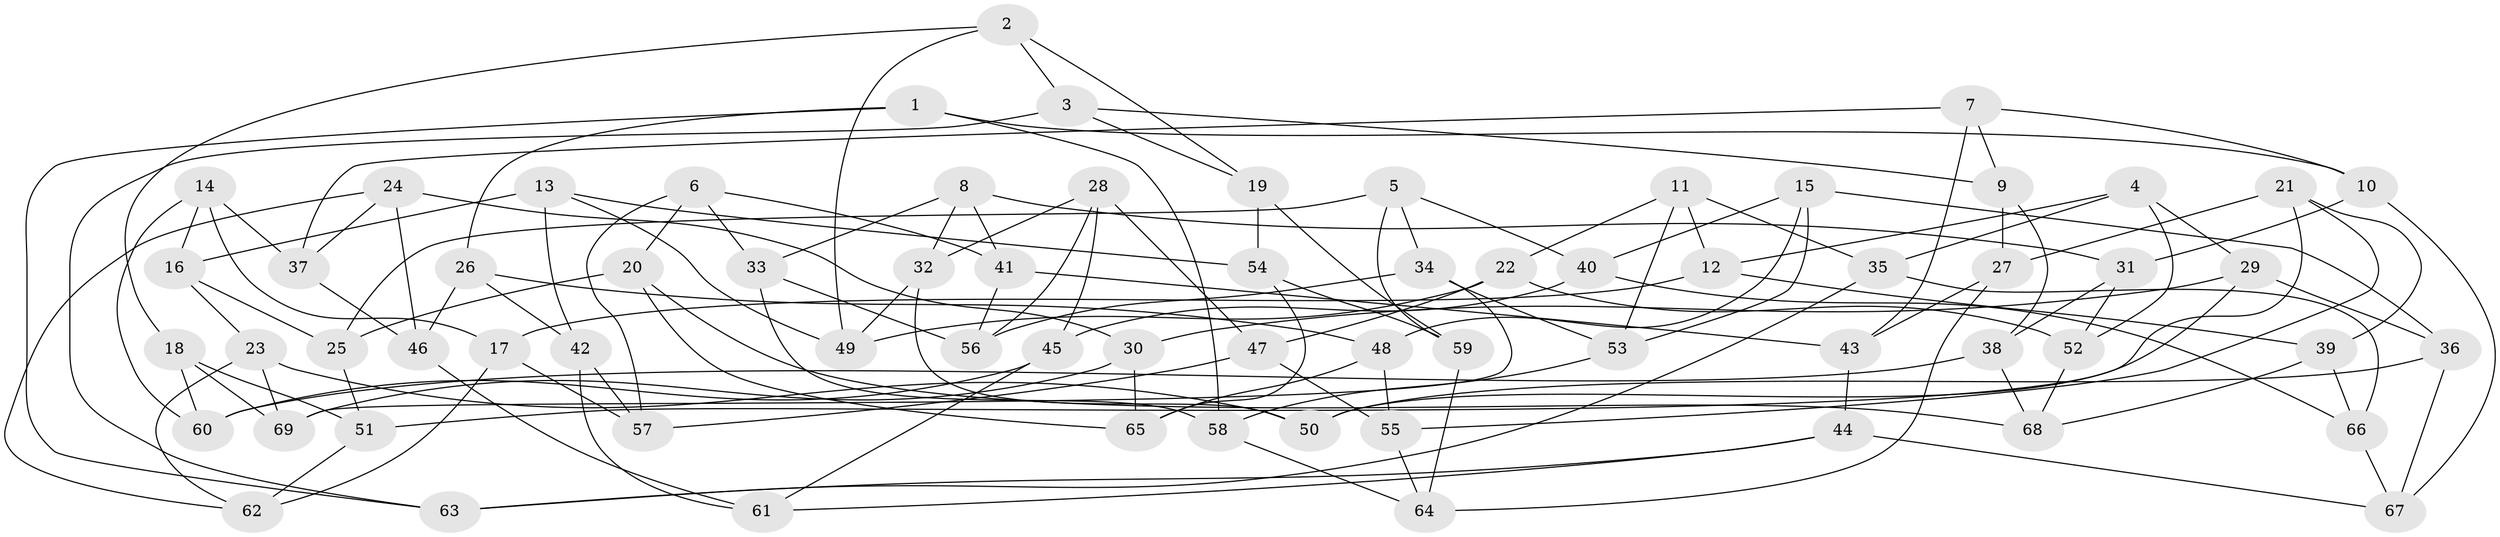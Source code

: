 // coarse degree distribution, {7: 0.05714285714285714, 4: 0.2, 6: 0.34285714285714286, 5: 0.34285714285714286, 3: 0.05714285714285714}
// Generated by graph-tools (version 1.1) at 2025/38/03/04/25 23:38:12]
// undirected, 69 vertices, 138 edges
graph export_dot {
  node [color=gray90,style=filled];
  1;
  2;
  3;
  4;
  5;
  6;
  7;
  8;
  9;
  10;
  11;
  12;
  13;
  14;
  15;
  16;
  17;
  18;
  19;
  20;
  21;
  22;
  23;
  24;
  25;
  26;
  27;
  28;
  29;
  30;
  31;
  32;
  33;
  34;
  35;
  36;
  37;
  38;
  39;
  40;
  41;
  42;
  43;
  44;
  45;
  46;
  47;
  48;
  49;
  50;
  51;
  52;
  53;
  54;
  55;
  56;
  57;
  58;
  59;
  60;
  61;
  62;
  63;
  64;
  65;
  66;
  67;
  68;
  69;
  1 -- 26;
  1 -- 58;
  1 -- 10;
  1 -- 63;
  2 -- 49;
  2 -- 3;
  2 -- 18;
  2 -- 19;
  3 -- 63;
  3 -- 19;
  3 -- 9;
  4 -- 29;
  4 -- 52;
  4 -- 35;
  4 -- 12;
  5 -- 25;
  5 -- 34;
  5 -- 40;
  5 -- 59;
  6 -- 20;
  6 -- 33;
  6 -- 57;
  6 -- 41;
  7 -- 37;
  7 -- 9;
  7 -- 10;
  7 -- 43;
  8 -- 33;
  8 -- 32;
  8 -- 31;
  8 -- 41;
  9 -- 27;
  9 -- 38;
  10 -- 31;
  10 -- 67;
  11 -- 53;
  11 -- 35;
  11 -- 22;
  11 -- 12;
  12 -- 39;
  12 -- 17;
  13 -- 16;
  13 -- 54;
  13 -- 42;
  13 -- 49;
  14 -- 37;
  14 -- 17;
  14 -- 16;
  14 -- 60;
  15 -- 36;
  15 -- 48;
  15 -- 40;
  15 -- 53;
  16 -- 25;
  16 -- 23;
  17 -- 62;
  17 -- 57;
  18 -- 51;
  18 -- 69;
  18 -- 60;
  19 -- 54;
  19 -- 59;
  20 -- 25;
  20 -- 65;
  20 -- 68;
  21 -- 27;
  21 -- 55;
  21 -- 51;
  21 -- 39;
  22 -- 52;
  22 -- 47;
  22 -- 49;
  23 -- 69;
  23 -- 62;
  23 -- 50;
  24 -- 37;
  24 -- 46;
  24 -- 62;
  24 -- 30;
  25 -- 51;
  26 -- 48;
  26 -- 42;
  26 -- 46;
  27 -- 64;
  27 -- 43;
  28 -- 32;
  28 -- 56;
  28 -- 47;
  28 -- 45;
  29 -- 30;
  29 -- 36;
  29 -- 50;
  30 -- 69;
  30 -- 65;
  31 -- 38;
  31 -- 52;
  32 -- 49;
  32 -- 50;
  33 -- 58;
  33 -- 56;
  34 -- 56;
  34 -- 69;
  34 -- 53;
  35 -- 66;
  35 -- 63;
  36 -- 50;
  36 -- 67;
  37 -- 46;
  38 -- 68;
  38 -- 60;
  39 -- 66;
  39 -- 68;
  40 -- 66;
  40 -- 45;
  41 -- 43;
  41 -- 56;
  42 -- 57;
  42 -- 61;
  43 -- 44;
  44 -- 63;
  44 -- 67;
  44 -- 61;
  45 -- 61;
  45 -- 60;
  46 -- 61;
  47 -- 57;
  47 -- 55;
  48 -- 65;
  48 -- 55;
  51 -- 62;
  52 -- 68;
  53 -- 58;
  54 -- 59;
  54 -- 65;
  55 -- 64;
  58 -- 64;
  59 -- 64;
  66 -- 67;
}
